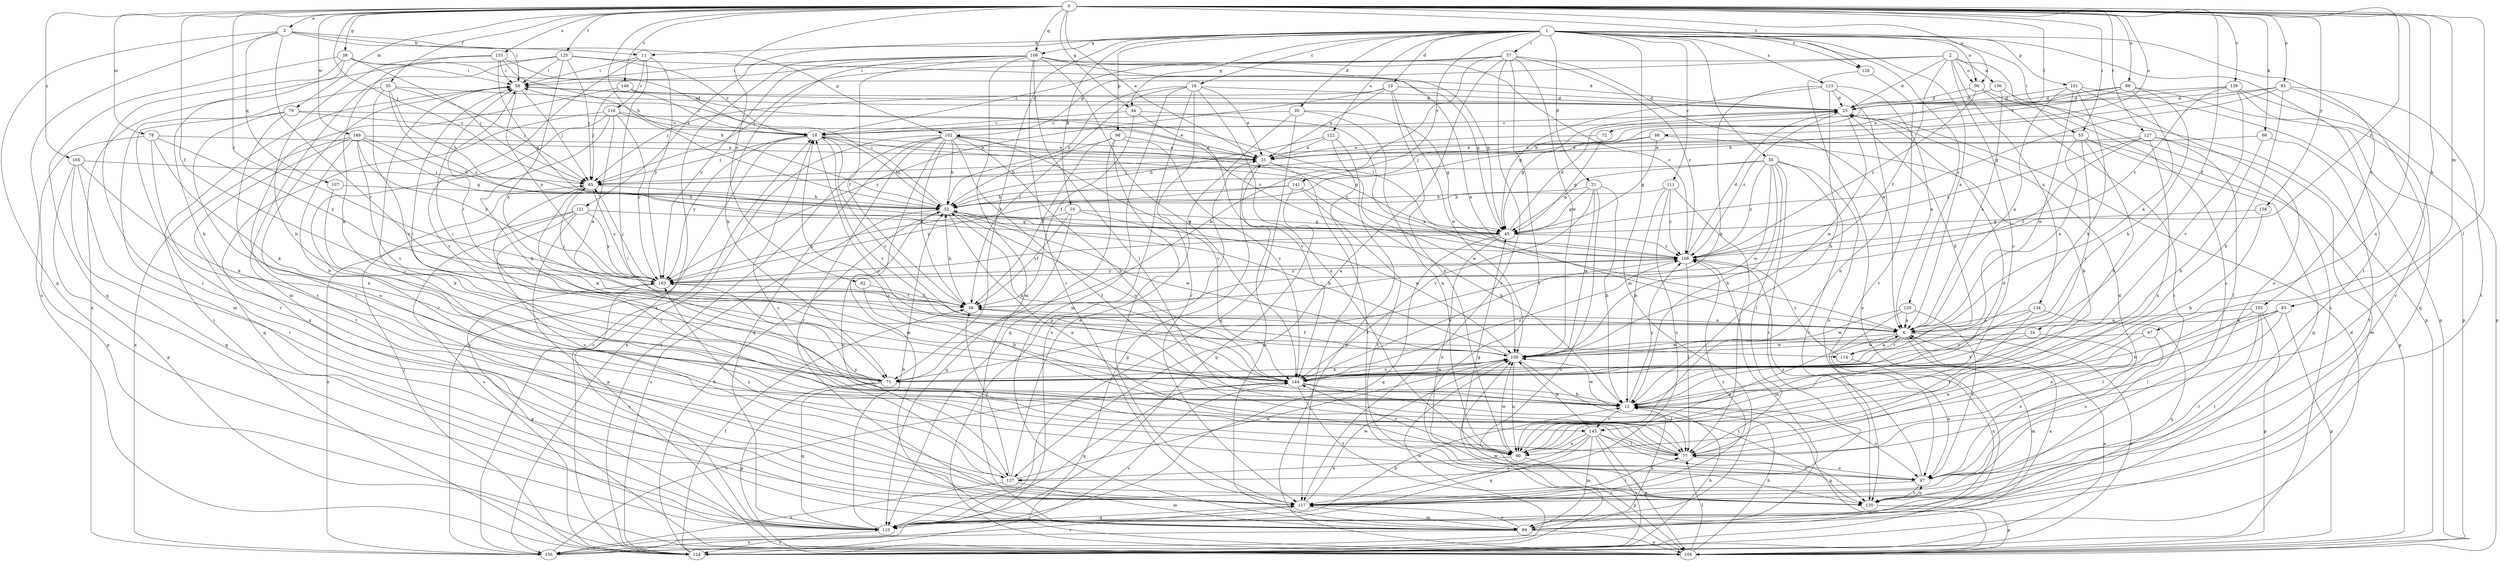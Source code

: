 strict digraph  {
0;
1;
2;
3;
6;
10;
11;
12;
16;
18;
19;
20;
21;
25;
31;
34;
35;
38;
39;
44;
45;
47;
52;
53;
56;
57;
58;
65;
66;
71;
72;
77;
78;
79;
83;
84;
86;
88;
90;
92;
93;
96;
97;
98;
101;
102;
104;
106;
107;
110;
111;
114;
116;
117;
120;
121;
122;
123;
124;
125;
127;
128;
130;
133;
134;
136;
137;
139;
140;
141;
143;
144;
149;
150;
155;
156;
158;
163;
165;
168;
0 -> 3  [label=a];
0 -> 31  [label=e];
0 -> 34  [label=f];
0 -> 35  [label=f];
0 -> 38  [label=f];
0 -> 39  [label=g];
0 -> 44  [label=g];
0 -> 47  [label=h];
0 -> 52  [label=h];
0 -> 53  [label=i];
0 -> 65  [label=j];
0 -> 66  [label=k];
0 -> 72  [label=l];
0 -> 77  [label=l];
0 -> 78  [label=m];
0 -> 79  [label=m];
0 -> 83  [label=m];
0 -> 86  [label=n];
0 -> 88  [label=n];
0 -> 90  [label=n];
0 -> 92  [label=o];
0 -> 93  [label=o];
0 -> 96  [label=o];
0 -> 106  [label=q];
0 -> 125  [label=t];
0 -> 127  [label=t];
0 -> 128  [label=t];
0 -> 133  [label=u];
0 -> 139  [label=v];
0 -> 140  [label=v];
0 -> 149  [label=w];
0 -> 158  [label=y];
0 -> 163  [label=y];
0 -> 165  [label=z];
0 -> 168  [label=z];
1 -> 6  [label=a];
1 -> 10  [label=b];
1 -> 11  [label=b];
1 -> 16  [label=c];
1 -> 19  [label=d];
1 -> 20  [label=d];
1 -> 21  [label=d];
1 -> 44  [label=g];
1 -> 53  [label=i];
1 -> 56  [label=i];
1 -> 57  [label=i];
1 -> 71  [label=k];
1 -> 84  [label=m];
1 -> 96  [label=o];
1 -> 98  [label=p];
1 -> 101  [label=p];
1 -> 106  [label=q];
1 -> 111  [label=r];
1 -> 120  [label=s];
1 -> 121  [label=s];
1 -> 122  [label=s];
1 -> 123  [label=s];
1 -> 128  [label=t];
1 -> 130  [label=t];
1 -> 141  [label=v];
1 -> 155  [label=x];
2 -> 18  [label=c];
2 -> 25  [label=d];
2 -> 38  [label=f];
2 -> 96  [label=o];
2 -> 102  [label=p];
2 -> 124  [label=s];
2 -> 134  [label=u];
2 -> 136  [label=u];
2 -> 143  [label=v];
3 -> 11  [label=b];
3 -> 58  [label=i];
3 -> 102  [label=p];
3 -> 107  [label=q];
3 -> 110  [label=q];
3 -> 114  [label=r];
3 -> 124  [label=s];
6 -> 58  [label=i];
6 -> 84  [label=m];
6 -> 90  [label=n];
6 -> 114  [label=r];
6 -> 124  [label=s];
6 -> 150  [label=w];
10 -> 38  [label=f];
10 -> 45  [label=g];
10 -> 110  [label=q];
10 -> 150  [label=w];
10 -> 163  [label=y];
11 -> 58  [label=i];
11 -> 77  [label=l];
11 -> 116  [label=r];
11 -> 143  [label=v];
11 -> 163  [label=y];
12 -> 18  [label=c];
12 -> 97  [label=o];
12 -> 104  [label=p];
12 -> 143  [label=v];
12 -> 150  [label=w];
12 -> 168  [label=z];
16 -> 25  [label=d];
16 -> 31  [label=e];
16 -> 38  [label=f];
16 -> 52  [label=h];
16 -> 84  [label=m];
16 -> 90  [label=n];
16 -> 104  [label=p];
16 -> 117  [label=r];
18 -> 31  [label=e];
18 -> 52  [label=h];
18 -> 65  [label=j];
18 -> 144  [label=v];
18 -> 156  [label=x];
18 -> 163  [label=y];
18 -> 168  [label=z];
19 -> 25  [label=d];
19 -> 31  [label=e];
19 -> 65  [label=j];
19 -> 90  [label=n];
19 -> 150  [label=w];
19 -> 163  [label=y];
20 -> 18  [label=c];
20 -> 45  [label=g];
20 -> 90  [label=n];
20 -> 110  [label=q];
20 -> 156  [label=x];
21 -> 12  [label=b];
21 -> 45  [label=g];
21 -> 52  [label=h];
21 -> 124  [label=s];
21 -> 144  [label=v];
21 -> 150  [label=w];
25 -> 18  [label=c];
25 -> 45  [label=g];
25 -> 150  [label=w];
25 -> 168  [label=z];
31 -> 65  [label=j];
31 -> 104  [label=p];
31 -> 130  [label=t];
31 -> 150  [label=w];
34 -> 97  [label=o];
34 -> 144  [label=v];
34 -> 150  [label=w];
35 -> 25  [label=d];
35 -> 52  [label=h];
35 -> 65  [label=j];
35 -> 84  [label=m];
35 -> 144  [label=v];
35 -> 168  [label=z];
38 -> 6  [label=a];
38 -> 52  [label=h];
38 -> 65  [label=j];
39 -> 12  [label=b];
39 -> 25  [label=d];
39 -> 58  [label=i];
39 -> 65  [label=j];
39 -> 110  [label=q];
39 -> 117  [label=r];
44 -> 6  [label=a];
44 -> 18  [label=c];
44 -> 38  [label=f];
44 -> 144  [label=v];
45 -> 25  [label=d];
45 -> 97  [label=o];
45 -> 110  [label=q];
45 -> 163  [label=y];
45 -> 168  [label=z];
47 -> 90  [label=n];
47 -> 97  [label=o];
47 -> 150  [label=w];
52 -> 45  [label=g];
52 -> 58  [label=i];
52 -> 90  [label=n];
52 -> 124  [label=s];
52 -> 137  [label=u];
52 -> 144  [label=v];
52 -> 150  [label=w];
53 -> 6  [label=a];
53 -> 12  [label=b];
53 -> 31  [label=e];
53 -> 104  [label=p];
53 -> 110  [label=q];
53 -> 144  [label=v];
56 -> 12  [label=b];
56 -> 45  [label=g];
56 -> 65  [label=j];
56 -> 77  [label=l];
56 -> 97  [label=o];
56 -> 117  [label=r];
56 -> 130  [label=t];
56 -> 150  [label=w];
56 -> 168  [label=z];
57 -> 6  [label=a];
57 -> 58  [label=i];
57 -> 65  [label=j];
57 -> 71  [label=k];
57 -> 117  [label=r];
57 -> 130  [label=t];
57 -> 137  [label=u];
57 -> 150  [label=w];
57 -> 168  [label=z];
58 -> 25  [label=d];
58 -> 65  [label=j];
58 -> 163  [label=y];
65 -> 52  [label=h];
65 -> 71  [label=k];
65 -> 77  [label=l];
65 -> 163  [label=y];
66 -> 12  [label=b];
66 -> 31  [label=e];
66 -> 130  [label=t];
71 -> 25  [label=d];
71 -> 58  [label=i];
71 -> 104  [label=p];
71 -> 110  [label=q];
72 -> 31  [label=e];
72 -> 45  [label=g];
77 -> 18  [label=c];
77 -> 58  [label=i];
77 -> 97  [label=o];
77 -> 163  [label=y];
78 -> 31  [label=e];
78 -> 71  [label=k];
78 -> 104  [label=p];
78 -> 130  [label=t];
78 -> 163  [label=y];
79 -> 18  [label=c];
79 -> 31  [label=e];
79 -> 90  [label=n];
79 -> 97  [label=o];
79 -> 117  [label=r];
83 -> 6  [label=a];
83 -> 12  [label=b];
83 -> 77  [label=l];
83 -> 90  [label=n];
83 -> 104  [label=p];
84 -> 6  [label=a];
84 -> 12  [label=b];
84 -> 31  [label=e];
84 -> 104  [label=p];
84 -> 117  [label=r];
84 -> 156  [label=x];
86 -> 6  [label=a];
86 -> 25  [label=d];
86 -> 31  [label=e];
86 -> 52  [label=h];
86 -> 71  [label=k];
86 -> 104  [label=p];
88 -> 12  [label=b];
88 -> 31  [label=e];
88 -> 45  [label=g];
88 -> 65  [label=j];
90 -> 25  [label=d];
90 -> 104  [label=p];
90 -> 137  [label=u];
90 -> 144  [label=v];
90 -> 150  [label=w];
92 -> 12  [label=b];
92 -> 38  [label=f];
93 -> 12  [label=b];
93 -> 25  [label=d];
93 -> 45  [label=g];
93 -> 52  [label=h];
93 -> 117  [label=r];
93 -> 130  [label=t];
96 -> 25  [label=d];
96 -> 97  [label=o];
96 -> 117  [label=r];
96 -> 168  [label=z];
97 -> 25  [label=d];
97 -> 45  [label=g];
97 -> 117  [label=r];
97 -> 130  [label=t];
97 -> 168  [label=z];
98 -> 31  [label=e];
98 -> 38  [label=f];
98 -> 52  [label=h];
98 -> 110  [label=q];
98 -> 117  [label=r];
98 -> 144  [label=v];
101 -> 6  [label=a];
101 -> 25  [label=d];
101 -> 71  [label=k];
101 -> 97  [label=o];
101 -> 104  [label=p];
101 -> 150  [label=w];
102 -> 12  [label=b];
102 -> 31  [label=e];
102 -> 38  [label=f];
102 -> 45  [label=g];
102 -> 52  [label=h];
102 -> 77  [label=l];
102 -> 84  [label=m];
102 -> 110  [label=q];
102 -> 117  [label=r];
102 -> 124  [label=s];
102 -> 144  [label=v];
102 -> 156  [label=x];
104 -> 12  [label=b];
104 -> 77  [label=l];
104 -> 150  [label=w];
106 -> 6  [label=a];
106 -> 38  [label=f];
106 -> 45  [label=g];
106 -> 58  [label=i];
106 -> 71  [label=k];
106 -> 77  [label=l];
106 -> 84  [label=m];
106 -> 117  [label=r];
106 -> 124  [label=s];
106 -> 144  [label=v];
106 -> 163  [label=y];
106 -> 168  [label=z];
107 -> 52  [label=h];
107 -> 71  [label=k];
110 -> 12  [label=b];
110 -> 52  [label=h];
110 -> 124  [label=s];
110 -> 163  [label=y];
111 -> 12  [label=b];
111 -> 52  [label=h];
111 -> 77  [label=l];
111 -> 137  [label=u];
111 -> 168  [label=z];
114 -> 6  [label=a];
114 -> 97  [label=o];
114 -> 168  [label=z];
116 -> 6  [label=a];
116 -> 12  [label=b];
116 -> 18  [label=c];
116 -> 110  [label=q];
116 -> 117  [label=r];
116 -> 163  [label=y];
116 -> 168  [label=z];
117 -> 58  [label=i];
117 -> 77  [label=l];
117 -> 84  [label=m];
117 -> 110  [label=q];
117 -> 150  [label=w];
117 -> 168  [label=z];
120 -> 6  [label=a];
120 -> 97  [label=o];
120 -> 150  [label=w];
120 -> 156  [label=x];
121 -> 45  [label=g];
121 -> 104  [label=p];
121 -> 124  [label=s];
121 -> 137  [label=u];
121 -> 156  [label=x];
121 -> 163  [label=y];
122 -> 31  [label=e];
122 -> 52  [label=h];
122 -> 104  [label=p];
122 -> 117  [label=r];
123 -> 6  [label=a];
123 -> 12  [label=b];
123 -> 25  [label=d];
123 -> 45  [label=g];
123 -> 71  [label=k];
123 -> 90  [label=n];
124 -> 6  [label=a];
124 -> 12  [label=b];
124 -> 38  [label=f];
124 -> 52  [label=h];
124 -> 58  [label=i];
124 -> 65  [label=j];
124 -> 144  [label=v];
124 -> 150  [label=w];
125 -> 6  [label=a];
125 -> 18  [label=c];
125 -> 45  [label=g];
125 -> 58  [label=i];
125 -> 65  [label=j];
125 -> 84  [label=m];
125 -> 156  [label=x];
127 -> 31  [label=e];
127 -> 38  [label=f];
127 -> 77  [label=l];
127 -> 84  [label=m];
127 -> 90  [label=n];
127 -> 168  [label=z];
128 -> 124  [label=s];
128 -> 130  [label=t];
130 -> 97  [label=o];
130 -> 104  [label=p];
133 -> 12  [label=b];
133 -> 18  [label=c];
133 -> 45  [label=g];
133 -> 52  [label=h];
133 -> 58  [label=i];
133 -> 71  [label=k];
134 -> 6  [label=a];
134 -> 77  [label=l];
134 -> 110  [label=q];
134 -> 144  [label=v];
136 -> 6  [label=a];
136 -> 25  [label=d];
136 -> 104  [label=p];
137 -> 18  [label=c];
137 -> 31  [label=e];
137 -> 38  [label=f];
137 -> 84  [label=m];
137 -> 150  [label=w];
137 -> 156  [label=x];
137 -> 163  [label=y];
139 -> 18  [label=c];
139 -> 25  [label=d];
139 -> 104  [label=p];
139 -> 110  [label=q];
139 -> 144  [label=v];
139 -> 168  [label=z];
140 -> 18  [label=c];
140 -> 25  [label=d];
140 -> 65  [label=j];
140 -> 130  [label=t];
141 -> 12  [label=b];
141 -> 52  [label=h];
141 -> 110  [label=q];
141 -> 130  [label=t];
141 -> 163  [label=y];
143 -> 77  [label=l];
143 -> 84  [label=m];
143 -> 90  [label=n];
143 -> 104  [label=p];
143 -> 110  [label=q];
143 -> 117  [label=r];
143 -> 124  [label=s];
143 -> 130  [label=t];
143 -> 150  [label=w];
144 -> 12  [label=b];
144 -> 52  [label=h];
144 -> 58  [label=i];
144 -> 77  [label=l];
144 -> 110  [label=q];
144 -> 130  [label=t];
144 -> 150  [label=w];
144 -> 168  [label=z];
149 -> 12  [label=b];
149 -> 31  [label=e];
149 -> 45  [label=g];
149 -> 52  [label=h];
149 -> 110  [label=q];
149 -> 144  [label=v];
149 -> 156  [label=x];
149 -> 163  [label=y];
150 -> 18  [label=c];
150 -> 38  [label=f];
150 -> 52  [label=h];
150 -> 71  [label=k];
150 -> 90  [label=n];
150 -> 130  [label=t];
150 -> 144  [label=v];
155 -> 6  [label=a];
155 -> 77  [label=l];
155 -> 104  [label=p];
155 -> 117  [label=r];
155 -> 130  [label=t];
156 -> 18  [label=c];
156 -> 25  [label=d];
156 -> 117  [label=r];
156 -> 144  [label=v];
158 -> 12  [label=b];
158 -> 45  [label=g];
163 -> 38  [label=f];
163 -> 65  [label=j];
163 -> 104  [label=p];
163 -> 168  [label=z];
165 -> 65  [label=j];
165 -> 71  [label=k];
165 -> 104  [label=p];
165 -> 110  [label=q];
165 -> 117  [label=r];
168 -> 25  [label=d];
168 -> 58  [label=i];
168 -> 77  [label=l];
168 -> 84  [label=m];
168 -> 144  [label=v];
168 -> 163  [label=y];
}
